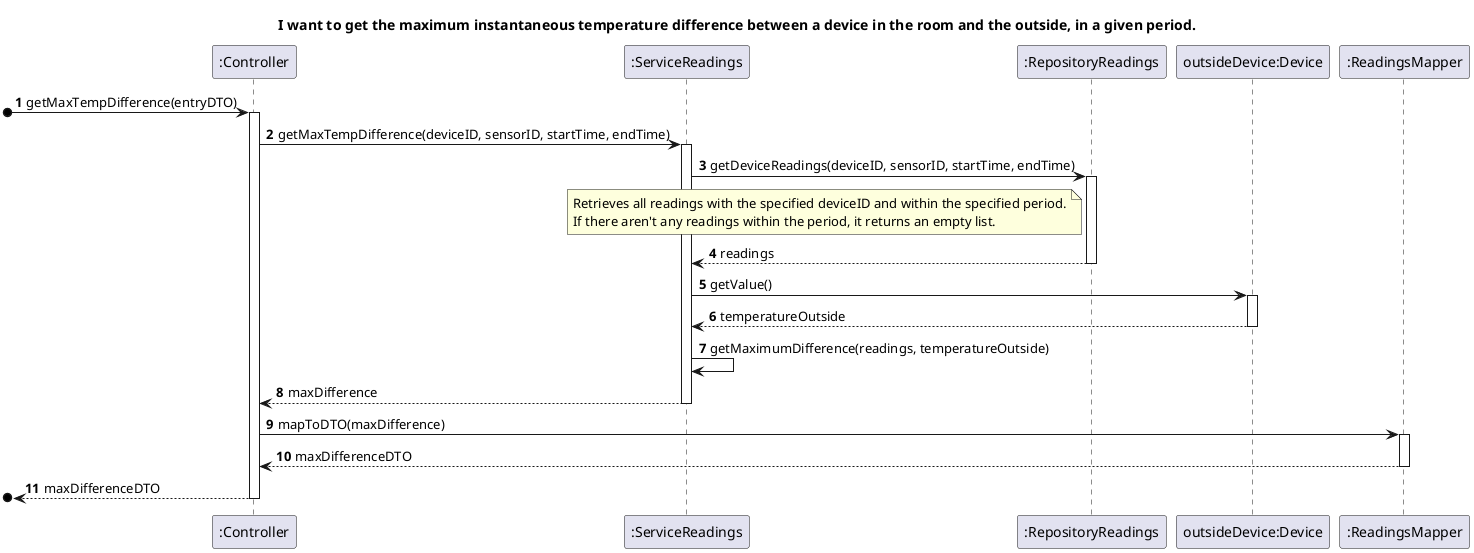 @startuml
'https://plantuml.com/class-diagram

title I want to get the maximum instantaneous temperature difference between a device in the room and the outside, in a given period.

participant ":Controller"
participant ":ServiceReadings"
participant ":RepositoryReadings"
participant "outsideDevice:Device"
participant ":ReadingsMapper"

autonumber
[o-> ":Controller" ++: getMaxTempDifference(entryDTO)
":Controller"->":ServiceReadings" ++: getMaxTempDifference(deviceID, sensorID, startTime, endTime)
":ServiceReadings"->":RepositoryReadings" ++: getDeviceReadings(deviceID, sensorID, startTime, endTime)
note left of ":RepositoryReadings"
                Retrieves all readings with the specified deviceID and within the specified period.
                If there aren't any readings within the period, it returns an empty list.
            end note
":RepositoryReadings"-->":ServiceReadings" --: readings

":ServiceReadings"->"outsideDevice:Device" ++: getValue()
"outsideDevice:Device"-->":ServiceReadings" --: temperatureOutside
":ServiceReadings"->":ServiceReadings" : getMaximumDifference(readings, temperatureOutside)
":ServiceReadings"-->":Controller" --: maxDifference
":Controller"->":ReadingsMapper" ++: mapToDTO(maxDifference)
":ReadingsMapper"-->":Controller" --: maxDifferenceDTO

[o<--":Controller" : maxDifferenceDTO
deactivate ":Controller"
@enduml